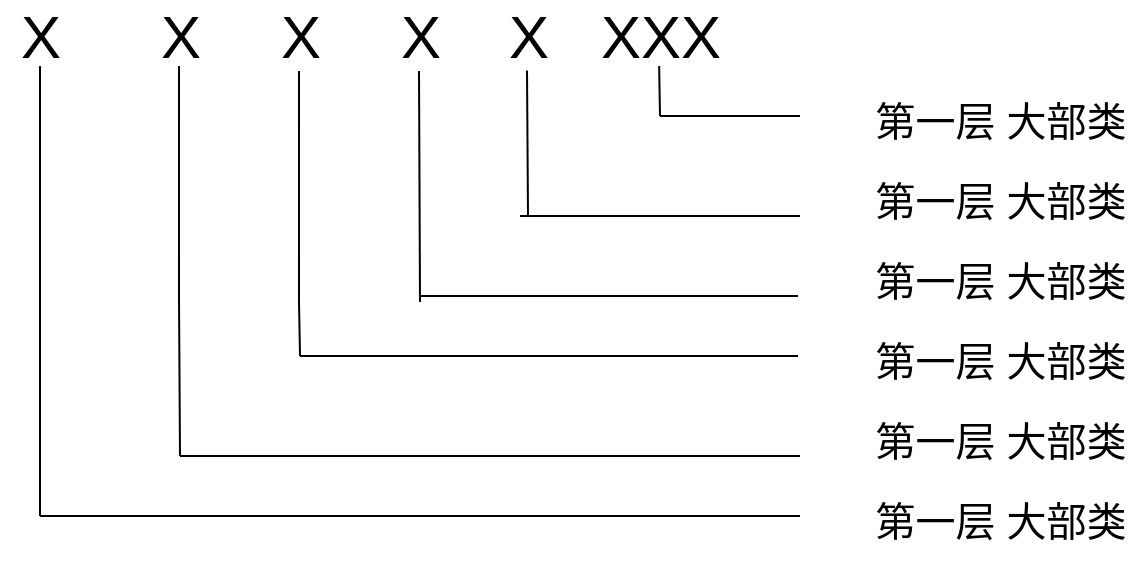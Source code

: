 <mxfile version="17.1.3" type="github">
  <diagram id="_59EbhYDSPf3glAVoCvS" name="Page-1">
    <mxGraphModel dx="865" dy="441" grid="1" gridSize="10" guides="1" tooltips="1" connect="1" arrows="1" fold="1" page="1" pageScale="1" pageWidth="827" pageHeight="1169" math="0" shadow="0">
      <root>
        <mxCell id="0" />
        <mxCell id="1" parent="0" />
        <mxCell id="DSi-XKhF_JUlXxTczHE4-1" value="&lt;font style=&quot;font-size: 30px&quot;&gt;X&lt;/font&gt;" style="text;html=1;align=center;verticalAlign=middle;resizable=0;points=[];autosize=1;strokeColor=none;fillColor=none;" vertex="1" parent="1">
          <mxGeometry x="170" y="135" width="40" height="30" as="geometry" />
        </mxCell>
        <mxCell id="DSi-XKhF_JUlXxTczHE4-4" value="" style="endArrow=none;html=1;rounded=0;fontSize=43;" edge="1" parent="1">
          <mxGeometry width="50" height="50" relative="1" as="geometry">
            <mxPoint x="190" y="330" as="sourcePoint" />
            <mxPoint x="190" y="165" as="targetPoint" />
          </mxGeometry>
        </mxCell>
        <mxCell id="DSi-XKhF_JUlXxTczHE4-5" value="&lt;font style=&quot;font-size: 20px&quot;&gt;第一层 大部类&lt;/font&gt;" style="text;html=1;align=center;verticalAlign=middle;resizable=0;points=[];autosize=1;strokeColor=none;fillColor=none;fontSize=43;" vertex="1" parent="1">
          <mxGeometry x="600" y="350" width="140" height="70" as="geometry" />
        </mxCell>
        <mxCell id="DSi-XKhF_JUlXxTczHE4-7" value="" style="endArrow=none;html=1;rounded=0;fontSize=20;" edge="1" parent="1">
          <mxGeometry width="50" height="50" relative="1" as="geometry">
            <mxPoint x="220" y="390" as="sourcePoint" />
            <mxPoint x="570" y="390" as="targetPoint" />
          </mxGeometry>
        </mxCell>
        <mxCell id="DSi-XKhF_JUlXxTczHE4-8" value="&lt;font style=&quot;font-size: 20px&quot;&gt;第一层 大部类&lt;/font&gt;" style="text;html=1;align=center;verticalAlign=middle;resizable=0;points=[];autosize=1;strokeColor=none;fillColor=none;fontSize=43;" vertex="1" parent="1">
          <mxGeometry x="600" y="310" width="140" height="70" as="geometry" />
        </mxCell>
        <mxCell id="DSi-XKhF_JUlXxTczHE4-9" value="&lt;font style=&quot;font-size: 20px&quot;&gt;第一层 大部类&lt;/font&gt;" style="text;html=1;align=center;verticalAlign=middle;resizable=0;points=[];autosize=1;strokeColor=none;fillColor=none;fontSize=43;" vertex="1" parent="1">
          <mxGeometry x="600" y="270" width="140" height="70" as="geometry" />
        </mxCell>
        <mxCell id="DSi-XKhF_JUlXxTczHE4-10" value="&lt;font style=&quot;font-size: 20px&quot;&gt;第一层 大部类&lt;/font&gt;" style="text;html=1;align=center;verticalAlign=middle;resizable=0;points=[];autosize=1;strokeColor=none;fillColor=none;fontSize=43;" vertex="1" parent="1">
          <mxGeometry x="600" y="230" width="140" height="70" as="geometry" />
        </mxCell>
        <mxCell id="DSi-XKhF_JUlXxTczHE4-11" value="" style="endArrow=none;html=1;rounded=0;fontSize=43;" edge="1" parent="1">
          <mxGeometry width="50" height="50" relative="1" as="geometry">
            <mxPoint x="190" y="390" as="sourcePoint" />
            <mxPoint x="190" y="165" as="targetPoint" />
          </mxGeometry>
        </mxCell>
        <mxCell id="DSi-XKhF_JUlXxTczHE4-12" value="" style="endArrow=none;html=1;rounded=0;fontSize=20;" edge="1" parent="1">
          <mxGeometry width="50" height="50" relative="1" as="geometry">
            <mxPoint x="190" y="390" as="sourcePoint" />
            <mxPoint x="570" y="390" as="targetPoint" />
          </mxGeometry>
        </mxCell>
        <mxCell id="DSi-XKhF_JUlXxTczHE4-13" value="&lt;font style=&quot;font-size: 30px&quot;&gt;X&lt;/font&gt;" style="text;html=1;align=center;verticalAlign=middle;resizable=0;points=[];autosize=1;strokeColor=none;fillColor=none;" vertex="1" parent="1">
          <mxGeometry x="240" y="135" width="40" height="30" as="geometry" />
        </mxCell>
        <mxCell id="DSi-XKhF_JUlXxTczHE4-14" value="&lt;font style=&quot;font-size: 30px&quot;&gt;X&lt;/font&gt;" style="text;html=1;align=center;verticalAlign=middle;resizable=0;points=[];autosize=1;strokeColor=none;fillColor=none;" vertex="1" parent="1">
          <mxGeometry x="300" y="135" width="40" height="30" as="geometry" />
        </mxCell>
        <mxCell id="DSi-XKhF_JUlXxTczHE4-15" value="&lt;font style=&quot;font-size: 30px&quot;&gt;X&lt;/font&gt;" style="text;html=1;align=center;verticalAlign=middle;resizable=0;points=[];autosize=1;strokeColor=none;fillColor=none;" vertex="1" parent="1">
          <mxGeometry x="360" y="135" width="40" height="30" as="geometry" />
        </mxCell>
        <mxCell id="DSi-XKhF_JUlXxTczHE4-16" value="&lt;font style=&quot;font-size: 30px&quot;&gt;X&lt;/font&gt;" style="text;html=1;align=center;verticalAlign=middle;resizable=0;points=[];autosize=1;strokeColor=none;fillColor=none;" vertex="1" parent="1">
          <mxGeometry x="414" y="135" width="40" height="30" as="geometry" />
        </mxCell>
        <mxCell id="DSi-XKhF_JUlXxTczHE4-19" value="&lt;font style=&quot;font-size: 30px&quot;&gt;XXX&lt;/font&gt;" style="text;html=1;align=center;verticalAlign=middle;resizable=0;points=[];autosize=1;strokeColor=none;fillColor=none;" vertex="1" parent="1">
          <mxGeometry x="460" y="135" width="80" height="30" as="geometry" />
        </mxCell>
        <mxCell id="DSi-XKhF_JUlXxTczHE4-20" value="&lt;font style=&quot;font-size: 20px&quot;&gt;第一层 大部类&lt;/font&gt;" style="text;html=1;align=center;verticalAlign=middle;resizable=0;points=[];autosize=1;strokeColor=none;fillColor=none;fontSize=43;" vertex="1" parent="1">
          <mxGeometry x="600" y="190" width="140" height="70" as="geometry" />
        </mxCell>
        <mxCell id="DSi-XKhF_JUlXxTczHE4-21" value="&lt;font style=&quot;font-size: 20px&quot;&gt;第一层 大部类&lt;/font&gt;" style="text;html=1;align=center;verticalAlign=middle;resizable=0;points=[];autosize=1;strokeColor=none;fillColor=none;fontSize=43;" vertex="1" parent="1">
          <mxGeometry x="600" y="150" width="140" height="70" as="geometry" />
        </mxCell>
        <mxCell id="DSi-XKhF_JUlXxTczHE4-22" value="" style="endArrow=none;html=1;rounded=0;fontSize=43;" edge="1" parent="1">
          <mxGeometry width="50" height="50" relative="1" as="geometry">
            <mxPoint x="190" y="390" as="sourcePoint" />
            <mxPoint x="190" y="165" as="targetPoint" />
            <Array as="points">
              <mxPoint x="190" y="280" />
            </Array>
          </mxGeometry>
        </mxCell>
        <mxCell id="DSi-XKhF_JUlXxTczHE4-23" value="" style="endArrow=none;html=1;rounded=0;fontSize=43;" edge="1" parent="1">
          <mxGeometry width="50" height="50" relative="1" as="geometry">
            <mxPoint x="260" y="360" as="sourcePoint" />
            <mxPoint x="259.5" y="165" as="targetPoint" />
            <Array as="points">
              <mxPoint x="259.5" y="280" />
            </Array>
          </mxGeometry>
        </mxCell>
        <mxCell id="DSi-XKhF_JUlXxTczHE4-24" value="" style="endArrow=none;html=1;rounded=0;fontSize=20;" edge="1" parent="1">
          <mxGeometry width="50" height="50" relative="1" as="geometry">
            <mxPoint x="260" y="360" as="sourcePoint" />
            <mxPoint x="570" y="360" as="targetPoint" />
          </mxGeometry>
        </mxCell>
        <mxCell id="DSi-XKhF_JUlXxTczHE4-25" value="" style="endArrow=none;html=1;rounded=0;fontSize=43;" edge="1" parent="1">
          <mxGeometry width="50" height="50" relative="1" as="geometry">
            <mxPoint x="320" y="310" as="sourcePoint" />
            <mxPoint x="319.5" y="167.5" as="targetPoint" />
            <Array as="points">
              <mxPoint x="319.5" y="282.5" />
            </Array>
          </mxGeometry>
        </mxCell>
        <mxCell id="DSi-XKhF_JUlXxTczHE4-26" value="" style="endArrow=none;html=1;rounded=0;fontSize=20;" edge="1" parent="1">
          <mxGeometry width="50" height="50" relative="1" as="geometry">
            <mxPoint x="320" y="310" as="sourcePoint" />
            <mxPoint x="569" y="310" as="targetPoint" />
          </mxGeometry>
        </mxCell>
        <mxCell id="DSi-XKhF_JUlXxTczHE4-27" value="" style="endArrow=none;html=1;rounded=0;fontSize=43;" edge="1" parent="1">
          <mxGeometry width="50" height="50" relative="1" as="geometry">
            <mxPoint x="380" y="283" as="sourcePoint" />
            <mxPoint x="379.5" y="167.5" as="targetPoint" />
            <Array as="points" />
          </mxGeometry>
        </mxCell>
        <mxCell id="DSi-XKhF_JUlXxTczHE4-28" value="" style="endArrow=none;html=1;rounded=0;fontSize=20;" edge="1" parent="1">
          <mxGeometry width="50" height="50" relative="1" as="geometry">
            <mxPoint x="380" y="280" as="sourcePoint" />
            <mxPoint x="569" y="280" as="targetPoint" />
          </mxGeometry>
        </mxCell>
        <mxCell id="DSi-XKhF_JUlXxTczHE4-29" value="" style="endArrow=none;html=1;rounded=0;fontSize=43;" edge="1" parent="1">
          <mxGeometry width="50" height="50" relative="1" as="geometry">
            <mxPoint x="434" y="240" as="sourcePoint" />
            <mxPoint x="433.5" y="167.25" as="targetPoint" />
            <Array as="points" />
          </mxGeometry>
        </mxCell>
        <mxCell id="DSi-XKhF_JUlXxTczHE4-30" value="" style="endArrow=none;html=1;rounded=0;fontSize=20;" edge="1" parent="1">
          <mxGeometry width="50" height="50" relative="1" as="geometry">
            <mxPoint x="430" y="240" as="sourcePoint" />
            <mxPoint x="570" y="240" as="targetPoint" />
          </mxGeometry>
        </mxCell>
        <mxCell id="DSi-XKhF_JUlXxTczHE4-31" value="" style="endArrow=none;html=1;rounded=0;fontSize=43;" edge="1" parent="1">
          <mxGeometry width="50" height="50" relative="1" as="geometry">
            <mxPoint x="500" y="190" as="sourcePoint" />
            <mxPoint x="499.58" y="165" as="targetPoint" />
            <Array as="points" />
          </mxGeometry>
        </mxCell>
        <mxCell id="DSi-XKhF_JUlXxTczHE4-32" value="" style="endArrow=none;html=1;rounded=0;fontSize=20;" edge="1" parent="1">
          <mxGeometry width="50" height="50" relative="1" as="geometry">
            <mxPoint x="500" y="190" as="sourcePoint" />
            <mxPoint x="570" y="190" as="targetPoint" />
          </mxGeometry>
        </mxCell>
      </root>
    </mxGraphModel>
  </diagram>
</mxfile>
